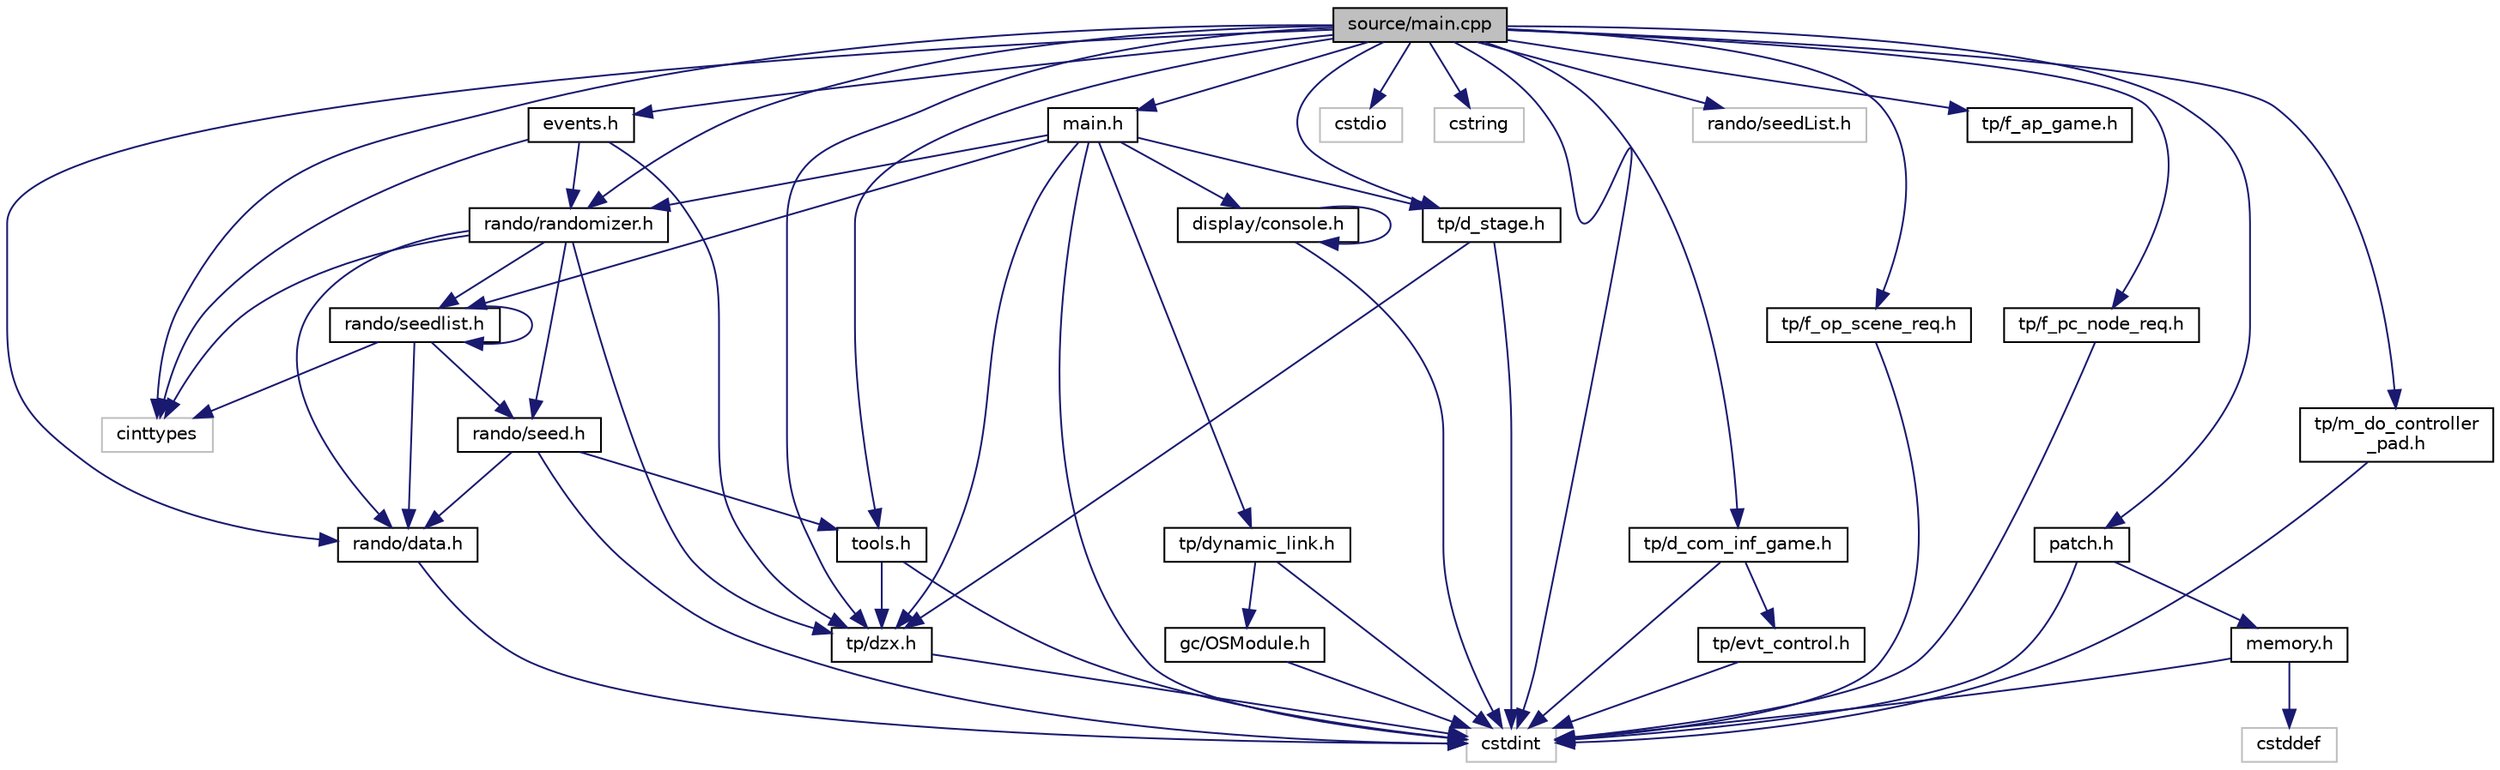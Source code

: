 digraph "source/main.cpp"
{
 // LATEX_PDF_SIZE
  edge [fontname="Helvetica",fontsize="10",labelfontname="Helvetica",labelfontsize="10"];
  node [fontname="Helvetica",fontsize="10",shape=record];
  Node1 [label="source/main.cpp",height=0.2,width=0.4,color="black", fillcolor="grey75", style="filled", fontcolor="black",tooltip=" "];
  Node1 -> Node2 [color="midnightblue",fontsize="10",style="solid",fontname="Helvetica"];
  Node2 [label="main.h",height=0.2,width=0.4,color="black", fillcolor="white", style="filled",URL="$d4/dbf/main_8h.html",tooltip="Main structure of the Randomizer."];
  Node2 -> Node3 [color="midnightblue",fontsize="10",style="solid",fontname="Helvetica"];
  Node3 [label="cstdint",height=0.2,width=0.4,color="grey75", fillcolor="white", style="filled",tooltip=" "];
  Node2 -> Node4 [color="midnightblue",fontsize="10",style="solid",fontname="Helvetica"];
  Node4 [label="display/console.h",height=0.2,width=0.4,color="black", fillcolor="white", style="filled",URL="$d0/de3/console_8h.html",tooltip="Wrapper functions for the console."];
  Node4 -> Node3 [color="midnightblue",fontsize="10",style="solid",fontname="Helvetica"];
  Node4 -> Node4 [color="midnightblue",fontsize="10",style="solid",fontname="Helvetica"];
  Node2 -> Node5 [color="midnightblue",fontsize="10",style="solid",fontname="Helvetica"];
  Node5 [label="rando/randomizer.h",height=0.2,width=0.4,color="black", fillcolor="white", style="filled",URL="$de/de4/randomizer_8h.html",tooltip="Randomizer main class."];
  Node5 -> Node6 [color="midnightblue",fontsize="10",style="solid",fontname="Helvetica"];
  Node6 [label="cinttypes",height=0.2,width=0.4,color="grey75", fillcolor="white", style="filled",tooltip=" "];
  Node5 -> Node7 [color="midnightblue",fontsize="10",style="solid",fontname="Helvetica"];
  Node7 [label="rando/data.h",height=0.2,width=0.4,color="black", fillcolor="white", style="filled",URL="$d2/dbd/data_8h.html",tooltip=" "];
  Node7 -> Node3 [color="midnightblue",fontsize="10",style="solid",fontname="Helvetica"];
  Node5 -> Node8 [color="midnightblue",fontsize="10",style="solid",fontname="Helvetica"];
  Node8 [label="rando/seed.h",height=0.2,width=0.4,color="black", fillcolor="white", style="filled",URL="$d6/d16/seed_8h.html",tooltip="Seed class to access seed-data."];
  Node8 -> Node3 [color="midnightblue",fontsize="10",style="solid",fontname="Helvetica"];
  Node8 -> Node7 [color="midnightblue",fontsize="10",style="solid",fontname="Helvetica"];
  Node8 -> Node9 [color="midnightblue",fontsize="10",style="solid",fontname="Helvetica"];
  Node9 [label="tools.h",height=0.2,width=0.4,color="black", fillcolor="white", style="filled",URL="$d5/da5/tools_8h.html",tooltip="Various basic functions that can be useful."];
  Node9 -> Node3 [color="midnightblue",fontsize="10",style="solid",fontname="Helvetica"];
  Node9 -> Node10 [color="midnightblue",fontsize="10",style="solid",fontname="Helvetica"];
  Node10 [label="tp/dzx.h",height=0.2,width=0.4,color="black", fillcolor="white", style="filled",URL="$da/d8c/dzx_8h.html",tooltip="dzr related definitions and structs, mainly used for working with actors"];
  Node10 -> Node3 [color="midnightblue",fontsize="10",style="solid",fontname="Helvetica"];
  Node5 -> Node11 [color="midnightblue",fontsize="10",style="solid",fontname="Helvetica"];
  Node11 [label="rando/seedlist.h",height=0.2,width=0.4,color="black", fillcolor="white", style="filled",URL="$d2/d84/seedlist_8h.html",tooltip=" "];
  Node11 -> Node6 [color="midnightblue",fontsize="10",style="solid",fontname="Helvetica"];
  Node11 -> Node7 [color="midnightblue",fontsize="10",style="solid",fontname="Helvetica"];
  Node11 -> Node8 [color="midnightblue",fontsize="10",style="solid",fontname="Helvetica"];
  Node11 -> Node11 [color="midnightblue",fontsize="10",style="solid",fontname="Helvetica"];
  Node5 -> Node10 [color="midnightblue",fontsize="10",style="solid",fontname="Helvetica"];
  Node2 -> Node11 [color="midnightblue",fontsize="10",style="solid",fontname="Helvetica"];
  Node2 -> Node12 [color="midnightblue",fontsize="10",style="solid",fontname="Helvetica"];
  Node12 [label="tp/d_stage.h",height=0.2,width=0.4,color="black", fillcolor="white", style="filled",URL="$d5/def/d__stage_8h.html",tooltip="Stage related functions and fields."];
  Node12 -> Node3 [color="midnightblue",fontsize="10",style="solid",fontname="Helvetica"];
  Node12 -> Node10 [color="midnightblue",fontsize="10",style="solid",fontname="Helvetica"];
  Node2 -> Node13 [color="midnightblue",fontsize="10",style="solid",fontname="Helvetica"];
  Node13 [label="tp/dynamic_link.h",height=0.2,width=0.4,color="black", fillcolor="white", style="filled",URL="$d6/d2d/dynamic__link_8h.html",tooltip="DynamicModuleControl field."];
  Node13 -> Node3 [color="midnightblue",fontsize="10",style="solid",fontname="Helvetica"];
  Node13 -> Node14 [color="midnightblue",fontsize="10",style="solid",fontname="Helvetica"];
  Node14 [label="gc/OSModule.h",height=0.2,width=0.4,color="black", fillcolor="white", style="filled",URL="$d1/d45/OSModule_8h.html",tooltip="Holds OSModule definitions (REL)"];
  Node14 -> Node3 [color="midnightblue",fontsize="10",style="solid",fontname="Helvetica"];
  Node2 -> Node10 [color="midnightblue",fontsize="10",style="solid",fontname="Helvetica"];
  Node1 -> Node6 [color="midnightblue",fontsize="10",style="solid",fontname="Helvetica"];
  Node1 -> Node3 [color="midnightblue",fontsize="10",style="solid",fontname="Helvetica"];
  Node1 -> Node15 [color="midnightblue",fontsize="10",style="solid",fontname="Helvetica"];
  Node15 [label="cstdio",height=0.2,width=0.4,color="grey75", fillcolor="white", style="filled",tooltip=" "];
  Node1 -> Node16 [color="midnightblue",fontsize="10",style="solid",fontname="Helvetica"];
  Node16 [label="cstring",height=0.2,width=0.4,color="grey75", fillcolor="white", style="filled",tooltip=" "];
  Node1 -> Node17 [color="midnightblue",fontsize="10",style="solid",fontname="Helvetica"];
  Node17 [label="events.h",height=0.2,width=0.4,color="black", fillcolor="white", style="filled",URL="$db/dd2/events_8h.html",tooltip="Custom events."];
  Node17 -> Node6 [color="midnightblue",fontsize="10",style="solid",fontname="Helvetica"];
  Node17 -> Node5 [color="midnightblue",fontsize="10",style="solid",fontname="Helvetica"];
  Node17 -> Node10 [color="midnightblue",fontsize="10",style="solid",fontname="Helvetica"];
  Node1 -> Node18 [color="midnightblue",fontsize="10",style="solid",fontname="Helvetica"];
  Node18 [label="patch.h",height=0.2,width=0.4,color="black", fillcolor="white", style="filled",URL="$df/dfd/patch_8h.html",tooltip="Useful for function hooking."];
  Node18 -> Node3 [color="midnightblue",fontsize="10",style="solid",fontname="Helvetica"];
  Node18 -> Node19 [color="midnightblue",fontsize="10",style="solid",fontname="Helvetica"];
  Node19 [label="memory.h",height=0.2,width=0.4,color="black", fillcolor="white", style="filled",URL="$dc/d18/memory_8h.html",tooltip="Memory Functions."];
  Node19 -> Node20 [color="midnightblue",fontsize="10",style="solid",fontname="Helvetica"];
  Node20 [label="cstddef",height=0.2,width=0.4,color="grey75", fillcolor="white", style="filled",tooltip=" "];
  Node19 -> Node3 [color="midnightblue",fontsize="10",style="solid",fontname="Helvetica"];
  Node1 -> Node7 [color="midnightblue",fontsize="10",style="solid",fontname="Helvetica"];
  Node1 -> Node5 [color="midnightblue",fontsize="10",style="solid",fontname="Helvetica"];
  Node1 -> Node21 [color="midnightblue",fontsize="10",style="solid",fontname="Helvetica"];
  Node21 [label="rando/seedList.h",height=0.2,width=0.4,color="grey75", fillcolor="white", style="filled",tooltip=" "];
  Node1 -> Node9 [color="midnightblue",fontsize="10",style="solid",fontname="Helvetica"];
  Node1 -> Node22 [color="midnightblue",fontsize="10",style="solid",fontname="Helvetica"];
  Node22 [label="tp/d_com_inf_game.h",height=0.2,width=0.4,color="black", fillcolor="white", style="filled",URL="$dd/de1/d__com__inf__game_8h.html",tooltip="Holds general game information."];
  Node22 -> Node3 [color="midnightblue",fontsize="10",style="solid",fontname="Helvetica"];
  Node22 -> Node23 [color="midnightblue",fontsize="10",style="solid",fontname="Helvetica"];
  Node23 [label="tp/evt_control.h",height=0.2,width=0.4,color="black", fillcolor="white", style="filled",URL="$d7/d02/evt__control_8h.html",tooltip="Holds members event & cutscene control field."];
  Node23 -> Node3 [color="midnightblue",fontsize="10",style="solid",fontname="Helvetica"];
  Node1 -> Node12 [color="midnightblue",fontsize="10",style="solid",fontname="Helvetica"];
  Node1 -> Node10 [color="midnightblue",fontsize="10",style="solid",fontname="Helvetica"];
  Node1 -> Node24 [color="midnightblue",fontsize="10",style="solid",fontname="Helvetica"];
  Node24 [label="tp/f_ap_game.h",height=0.2,width=0.4,color="black", fillcolor="white", style="filled",URL="$d7/de3/f__ap__game_8h.html",tooltip="Holds symbols from the f_ap_game field."];
  Node1 -> Node25 [color="midnightblue",fontsize="10",style="solid",fontname="Helvetica"];
  Node25 [label="tp/f_op_scene_req.h",height=0.2,width=0.4,color="black", fillcolor="white", style="filled",URL="$da/d27/f__op__scene__req_8h.html",tooltip="Holds symbols of the f_op_scene_req field."];
  Node25 -> Node3 [color="midnightblue",fontsize="10",style="solid",fontname="Helvetica"];
  Node1 -> Node26 [color="midnightblue",fontsize="10",style="solid",fontname="Helvetica"];
  Node26 [label="tp/f_pc_node_req.h",height=0.2,width=0.4,color="black", fillcolor="white", style="filled",URL="$d7/d07/f__pc__node__req_8h.html",tooltip="Holds symbols of the f_pc_node_req field."];
  Node26 -> Node3 [color="midnightblue",fontsize="10",style="solid",fontname="Helvetica"];
  Node1 -> Node27 [color="midnightblue",fontsize="10",style="solid",fontname="Helvetica"];
  Node27 [label="tp/m_do_controller\l_pad.h",height=0.2,width=0.4,color="black", fillcolor="white", style="filled",URL="$d5/d9c/m__do__controller__pad_8h.html",tooltip="Holds symbols related to the controller."];
  Node27 -> Node3 [color="midnightblue",fontsize="10",style="solid",fontname="Helvetica"];
}
